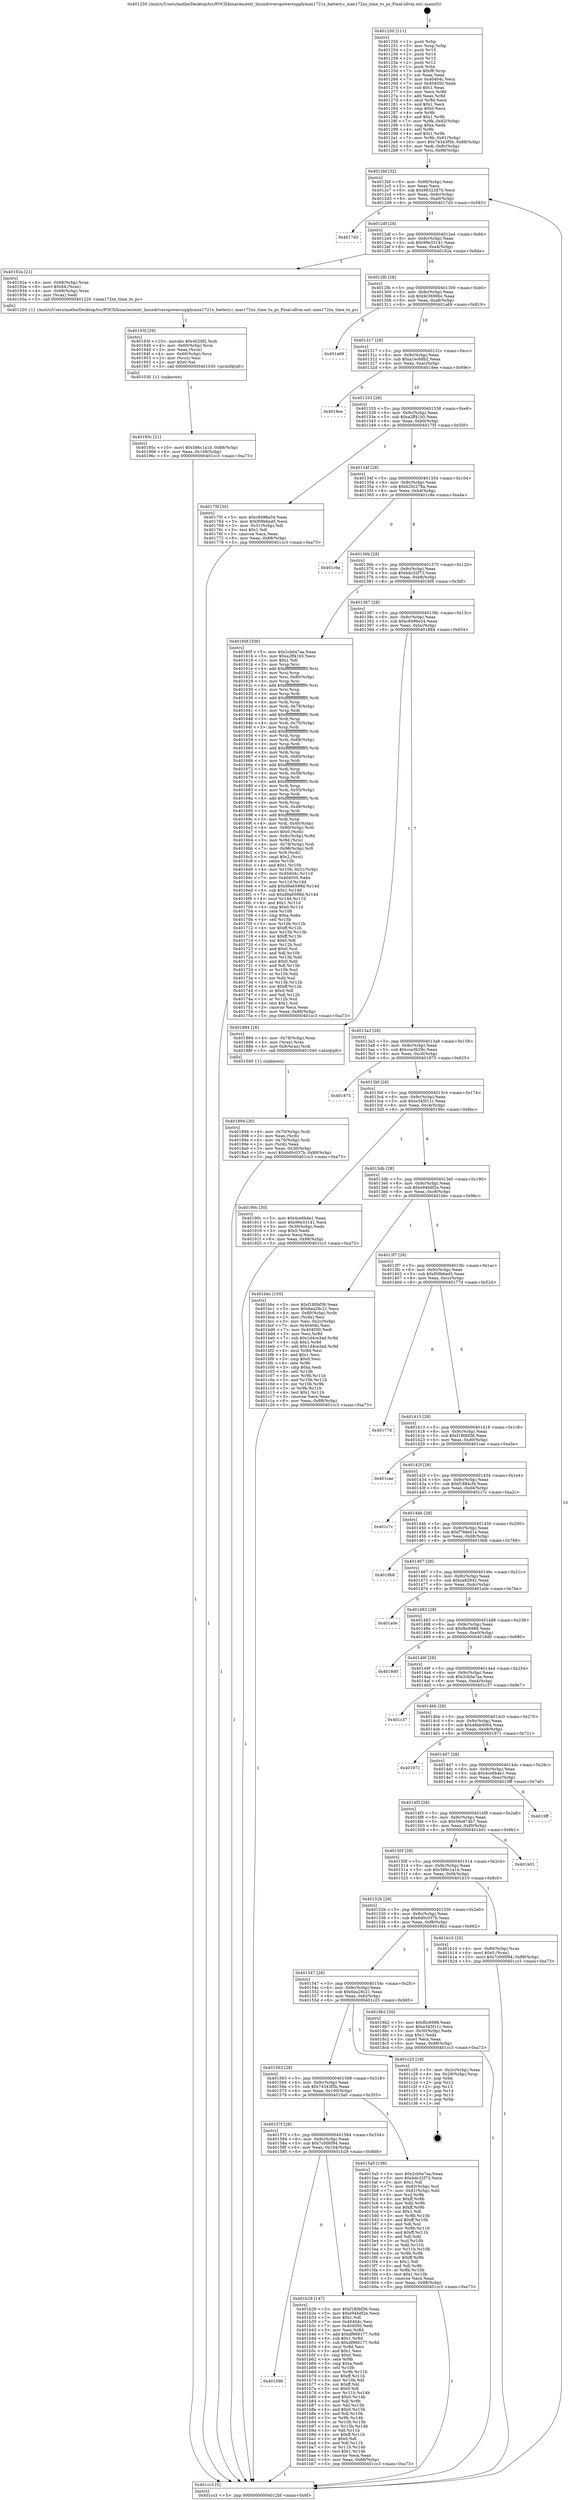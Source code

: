 digraph "0x401250" {
  label = "0x401250 (/mnt/c/Users/mathe/Desktop/tcc/POCII/binaries/extr_linuxdriverspowersupplymax1721x_battery.c_max172xx_time_to_ps_Final-ollvm.out::main(0))"
  labelloc = "t"
  node[shape=record]

  Entry [label="",width=0.3,height=0.3,shape=circle,fillcolor=black,style=filled]
  "0x4012bf" [label="{
     0x4012bf [32]\l
     | [instrs]\l
     &nbsp;&nbsp;0x4012bf \<+6\>: mov -0x88(%rbp),%eax\l
     &nbsp;&nbsp;0x4012c5 \<+2\>: mov %eax,%ecx\l
     &nbsp;&nbsp;0x4012c7 \<+6\>: sub $0x98322d70,%ecx\l
     &nbsp;&nbsp;0x4012cd \<+6\>: mov %eax,-0x9c(%rbp)\l
     &nbsp;&nbsp;0x4012d3 \<+6\>: mov %ecx,-0xa0(%rbp)\l
     &nbsp;&nbsp;0x4012d9 \<+6\>: je 00000000004017d3 \<main+0x583\>\l
  }"]
  "0x4017d3" [label="{
     0x4017d3\l
  }", style=dashed]
  "0x4012df" [label="{
     0x4012df [28]\l
     | [instrs]\l
     &nbsp;&nbsp;0x4012df \<+5\>: jmp 00000000004012e4 \<main+0x94\>\l
     &nbsp;&nbsp;0x4012e4 \<+6\>: mov -0x9c(%rbp),%eax\l
     &nbsp;&nbsp;0x4012ea \<+5\>: sub $0x99e33141,%eax\l
     &nbsp;&nbsp;0x4012ef \<+6\>: mov %eax,-0xa4(%rbp)\l
     &nbsp;&nbsp;0x4012f5 \<+6\>: je 000000000040192a \<main+0x6da\>\l
  }"]
  Exit [label="",width=0.3,height=0.3,shape=circle,fillcolor=black,style=filled,peripheries=2]
  "0x40192a" [label="{
     0x40192a [21]\l
     | [instrs]\l
     &nbsp;&nbsp;0x40192a \<+4\>: mov -0x68(%rbp),%rax\l
     &nbsp;&nbsp;0x40192e \<+6\>: movl $0x64,(%rax)\l
     &nbsp;&nbsp;0x401934 \<+4\>: mov -0x68(%rbp),%rax\l
     &nbsp;&nbsp;0x401938 \<+2\>: mov (%rax),%edi\l
     &nbsp;&nbsp;0x40193a \<+5\>: call 0000000000401220 \<max172xx_time_to_ps\>\l
     | [calls]\l
     &nbsp;&nbsp;0x401220 \{1\} (/mnt/c/Users/mathe/Desktop/tcc/POCII/binaries/extr_linuxdriverspowersupplymax1721x_battery.c_max172xx_time_to_ps_Final-ollvm.out::max172xx_time_to_ps)\l
  }"]
  "0x4012fb" [label="{
     0x4012fb [28]\l
     | [instrs]\l
     &nbsp;&nbsp;0x4012fb \<+5\>: jmp 0000000000401300 \<main+0xb0\>\l
     &nbsp;&nbsp;0x401300 \<+6\>: mov -0x9c(%rbp),%eax\l
     &nbsp;&nbsp;0x401306 \<+5\>: sub $0x9c3690bc,%eax\l
     &nbsp;&nbsp;0x40130b \<+6\>: mov %eax,-0xa8(%rbp)\l
     &nbsp;&nbsp;0x401311 \<+6\>: je 0000000000401a69 \<main+0x819\>\l
  }"]
  "0x40159b" [label="{
     0x40159b\l
  }", style=dashed]
  "0x401a69" [label="{
     0x401a69\l
  }", style=dashed]
  "0x401317" [label="{
     0x401317 [28]\l
     | [instrs]\l
     &nbsp;&nbsp;0x401317 \<+5\>: jmp 000000000040131c \<main+0xcc\>\l
     &nbsp;&nbsp;0x40131c \<+6\>: mov -0x9c(%rbp),%eax\l
     &nbsp;&nbsp;0x401322 \<+5\>: sub $0xa1ec68b2,%eax\l
     &nbsp;&nbsp;0x401327 \<+6\>: mov %eax,-0xac(%rbp)\l
     &nbsp;&nbsp;0x40132d \<+6\>: je 00000000004018ee \<main+0x69e\>\l
  }"]
  "0x401b29" [label="{
     0x401b29 [147]\l
     | [instrs]\l
     &nbsp;&nbsp;0x401b29 \<+5\>: mov $0xf180bf36,%eax\l
     &nbsp;&nbsp;0x401b2e \<+5\>: mov $0xe94bdf2e,%ecx\l
     &nbsp;&nbsp;0x401b33 \<+2\>: mov $0x1,%dl\l
     &nbsp;&nbsp;0x401b35 \<+7\>: mov 0x40404c,%esi\l
     &nbsp;&nbsp;0x401b3c \<+7\>: mov 0x404050,%edi\l
     &nbsp;&nbsp;0x401b43 \<+3\>: mov %esi,%r8d\l
     &nbsp;&nbsp;0x401b46 \<+7\>: add $0xdf968177,%r8d\l
     &nbsp;&nbsp;0x401b4d \<+4\>: sub $0x1,%r8d\l
     &nbsp;&nbsp;0x401b51 \<+7\>: sub $0xdf968177,%r8d\l
     &nbsp;&nbsp;0x401b58 \<+4\>: imul %r8d,%esi\l
     &nbsp;&nbsp;0x401b5c \<+3\>: and $0x1,%esi\l
     &nbsp;&nbsp;0x401b5f \<+3\>: cmp $0x0,%esi\l
     &nbsp;&nbsp;0x401b62 \<+4\>: sete %r9b\l
     &nbsp;&nbsp;0x401b66 \<+3\>: cmp $0xa,%edi\l
     &nbsp;&nbsp;0x401b69 \<+4\>: setl %r10b\l
     &nbsp;&nbsp;0x401b6d \<+3\>: mov %r9b,%r11b\l
     &nbsp;&nbsp;0x401b70 \<+4\>: xor $0xff,%r11b\l
     &nbsp;&nbsp;0x401b74 \<+3\>: mov %r10b,%bl\l
     &nbsp;&nbsp;0x401b77 \<+3\>: xor $0xff,%bl\l
     &nbsp;&nbsp;0x401b7a \<+3\>: xor $0x0,%dl\l
     &nbsp;&nbsp;0x401b7d \<+3\>: mov %r11b,%r14b\l
     &nbsp;&nbsp;0x401b80 \<+4\>: and $0x0,%r14b\l
     &nbsp;&nbsp;0x401b84 \<+3\>: and %dl,%r9b\l
     &nbsp;&nbsp;0x401b87 \<+3\>: mov %bl,%r15b\l
     &nbsp;&nbsp;0x401b8a \<+4\>: and $0x0,%r15b\l
     &nbsp;&nbsp;0x401b8e \<+3\>: and %dl,%r10b\l
     &nbsp;&nbsp;0x401b91 \<+3\>: or %r9b,%r14b\l
     &nbsp;&nbsp;0x401b94 \<+3\>: or %r10b,%r15b\l
     &nbsp;&nbsp;0x401b97 \<+3\>: xor %r15b,%r14b\l
     &nbsp;&nbsp;0x401b9a \<+3\>: or %bl,%r11b\l
     &nbsp;&nbsp;0x401b9d \<+4\>: xor $0xff,%r11b\l
     &nbsp;&nbsp;0x401ba1 \<+3\>: or $0x0,%dl\l
     &nbsp;&nbsp;0x401ba4 \<+3\>: and %dl,%r11b\l
     &nbsp;&nbsp;0x401ba7 \<+3\>: or %r11b,%r14b\l
     &nbsp;&nbsp;0x401baa \<+4\>: test $0x1,%r14b\l
     &nbsp;&nbsp;0x401bae \<+3\>: cmovne %ecx,%eax\l
     &nbsp;&nbsp;0x401bb1 \<+6\>: mov %eax,-0x88(%rbp)\l
     &nbsp;&nbsp;0x401bb7 \<+5\>: jmp 0000000000401cc3 \<main+0xa73\>\l
  }"]
  "0x4018ee" [label="{
     0x4018ee\l
  }", style=dashed]
  "0x401333" [label="{
     0x401333 [28]\l
     | [instrs]\l
     &nbsp;&nbsp;0x401333 \<+5\>: jmp 0000000000401338 \<main+0xe8\>\l
     &nbsp;&nbsp;0x401338 \<+6\>: mov -0x9c(%rbp),%eax\l
     &nbsp;&nbsp;0x40133e \<+5\>: sub $0xa2ff41b5,%eax\l
     &nbsp;&nbsp;0x401343 \<+6\>: mov %eax,-0xb0(%rbp)\l
     &nbsp;&nbsp;0x401349 \<+6\>: je 000000000040175f \<main+0x50f\>\l
  }"]
  "0x40195c" [label="{
     0x40195c [21]\l
     | [instrs]\l
     &nbsp;&nbsp;0x40195c \<+10\>: movl $0x586c1a1b,-0x88(%rbp)\l
     &nbsp;&nbsp;0x401966 \<+6\>: mov %eax,-0x108(%rbp)\l
     &nbsp;&nbsp;0x40196c \<+5\>: jmp 0000000000401cc3 \<main+0xa73\>\l
  }"]
  "0x40175f" [label="{
     0x40175f [30]\l
     | [instrs]\l
     &nbsp;&nbsp;0x40175f \<+5\>: mov $0xc8496e34,%eax\l
     &nbsp;&nbsp;0x401764 \<+5\>: mov $0xf09b6ad5,%ecx\l
     &nbsp;&nbsp;0x401769 \<+3\>: mov -0x31(%rbp),%dl\l
     &nbsp;&nbsp;0x40176c \<+3\>: test $0x1,%dl\l
     &nbsp;&nbsp;0x40176f \<+3\>: cmovne %ecx,%eax\l
     &nbsp;&nbsp;0x401772 \<+6\>: mov %eax,-0x88(%rbp)\l
     &nbsp;&nbsp;0x401778 \<+5\>: jmp 0000000000401cc3 \<main+0xa73\>\l
  }"]
  "0x40134f" [label="{
     0x40134f [28]\l
     | [instrs]\l
     &nbsp;&nbsp;0x40134f \<+5\>: jmp 0000000000401354 \<main+0x104\>\l
     &nbsp;&nbsp;0x401354 \<+6\>: mov -0x9c(%rbp),%eax\l
     &nbsp;&nbsp;0x40135a \<+5\>: sub $0xb20c278a,%eax\l
     &nbsp;&nbsp;0x40135f \<+6\>: mov %eax,-0xb4(%rbp)\l
     &nbsp;&nbsp;0x401365 \<+6\>: je 0000000000401c9a \<main+0xa4a\>\l
  }"]
  "0x40193f" [label="{
     0x40193f [29]\l
     | [instrs]\l
     &nbsp;&nbsp;0x40193f \<+10\>: movabs $0x4020f2,%rdi\l
     &nbsp;&nbsp;0x401949 \<+4\>: mov -0x60(%rbp),%rcx\l
     &nbsp;&nbsp;0x40194d \<+2\>: mov %eax,(%rcx)\l
     &nbsp;&nbsp;0x40194f \<+4\>: mov -0x60(%rbp),%rcx\l
     &nbsp;&nbsp;0x401953 \<+2\>: mov (%rcx),%esi\l
     &nbsp;&nbsp;0x401955 \<+2\>: mov $0x0,%al\l
     &nbsp;&nbsp;0x401957 \<+5\>: call 0000000000401030 \<printf@plt\>\l
     | [calls]\l
     &nbsp;&nbsp;0x401030 \{1\} (unknown)\l
  }"]
  "0x401c9a" [label="{
     0x401c9a\l
  }", style=dashed]
  "0x40136b" [label="{
     0x40136b [28]\l
     | [instrs]\l
     &nbsp;&nbsp;0x40136b \<+5\>: jmp 0000000000401370 \<main+0x120\>\l
     &nbsp;&nbsp;0x401370 \<+6\>: mov -0x9c(%rbp),%eax\l
     &nbsp;&nbsp;0x401376 \<+5\>: sub $0xbdc32f73,%eax\l
     &nbsp;&nbsp;0x40137b \<+6\>: mov %eax,-0xb8(%rbp)\l
     &nbsp;&nbsp;0x401381 \<+6\>: je 000000000040160f \<main+0x3bf\>\l
  }"]
  "0x401894" [label="{
     0x401894 [30]\l
     | [instrs]\l
     &nbsp;&nbsp;0x401894 \<+4\>: mov -0x70(%rbp),%rdi\l
     &nbsp;&nbsp;0x401898 \<+2\>: mov %eax,(%rdi)\l
     &nbsp;&nbsp;0x40189a \<+4\>: mov -0x70(%rbp),%rdi\l
     &nbsp;&nbsp;0x40189e \<+2\>: mov (%rdi),%eax\l
     &nbsp;&nbsp;0x4018a0 \<+3\>: mov %eax,-0x30(%rbp)\l
     &nbsp;&nbsp;0x4018a3 \<+10\>: movl $0x6d0c037b,-0x88(%rbp)\l
     &nbsp;&nbsp;0x4018ad \<+5\>: jmp 0000000000401cc3 \<main+0xa73\>\l
  }"]
  "0x40160f" [label="{
     0x40160f [336]\l
     | [instrs]\l
     &nbsp;&nbsp;0x40160f \<+5\>: mov $0x2cb0a7aa,%eax\l
     &nbsp;&nbsp;0x401614 \<+5\>: mov $0xa2ff41b5,%ecx\l
     &nbsp;&nbsp;0x401619 \<+2\>: mov $0x1,%dl\l
     &nbsp;&nbsp;0x40161b \<+3\>: mov %rsp,%rsi\l
     &nbsp;&nbsp;0x40161e \<+4\>: add $0xfffffffffffffff0,%rsi\l
     &nbsp;&nbsp;0x401622 \<+3\>: mov %rsi,%rsp\l
     &nbsp;&nbsp;0x401625 \<+4\>: mov %rsi,-0x80(%rbp)\l
     &nbsp;&nbsp;0x401629 \<+3\>: mov %rsp,%rsi\l
     &nbsp;&nbsp;0x40162c \<+4\>: add $0xfffffffffffffff0,%rsi\l
     &nbsp;&nbsp;0x401630 \<+3\>: mov %rsi,%rsp\l
     &nbsp;&nbsp;0x401633 \<+3\>: mov %rsp,%rdi\l
     &nbsp;&nbsp;0x401636 \<+4\>: add $0xfffffffffffffff0,%rdi\l
     &nbsp;&nbsp;0x40163a \<+3\>: mov %rdi,%rsp\l
     &nbsp;&nbsp;0x40163d \<+4\>: mov %rdi,-0x78(%rbp)\l
     &nbsp;&nbsp;0x401641 \<+3\>: mov %rsp,%rdi\l
     &nbsp;&nbsp;0x401644 \<+4\>: add $0xfffffffffffffff0,%rdi\l
     &nbsp;&nbsp;0x401648 \<+3\>: mov %rdi,%rsp\l
     &nbsp;&nbsp;0x40164b \<+4\>: mov %rdi,-0x70(%rbp)\l
     &nbsp;&nbsp;0x40164f \<+3\>: mov %rsp,%rdi\l
     &nbsp;&nbsp;0x401652 \<+4\>: add $0xfffffffffffffff0,%rdi\l
     &nbsp;&nbsp;0x401656 \<+3\>: mov %rdi,%rsp\l
     &nbsp;&nbsp;0x401659 \<+4\>: mov %rdi,-0x68(%rbp)\l
     &nbsp;&nbsp;0x40165d \<+3\>: mov %rsp,%rdi\l
     &nbsp;&nbsp;0x401660 \<+4\>: add $0xfffffffffffffff0,%rdi\l
     &nbsp;&nbsp;0x401664 \<+3\>: mov %rdi,%rsp\l
     &nbsp;&nbsp;0x401667 \<+4\>: mov %rdi,-0x60(%rbp)\l
     &nbsp;&nbsp;0x40166b \<+3\>: mov %rsp,%rdi\l
     &nbsp;&nbsp;0x40166e \<+4\>: add $0xfffffffffffffff0,%rdi\l
     &nbsp;&nbsp;0x401672 \<+3\>: mov %rdi,%rsp\l
     &nbsp;&nbsp;0x401675 \<+4\>: mov %rdi,-0x58(%rbp)\l
     &nbsp;&nbsp;0x401679 \<+3\>: mov %rsp,%rdi\l
     &nbsp;&nbsp;0x40167c \<+4\>: add $0xfffffffffffffff0,%rdi\l
     &nbsp;&nbsp;0x401680 \<+3\>: mov %rdi,%rsp\l
     &nbsp;&nbsp;0x401683 \<+4\>: mov %rdi,-0x50(%rbp)\l
     &nbsp;&nbsp;0x401687 \<+3\>: mov %rsp,%rdi\l
     &nbsp;&nbsp;0x40168a \<+4\>: add $0xfffffffffffffff0,%rdi\l
     &nbsp;&nbsp;0x40168e \<+3\>: mov %rdi,%rsp\l
     &nbsp;&nbsp;0x401691 \<+4\>: mov %rdi,-0x48(%rbp)\l
     &nbsp;&nbsp;0x401695 \<+3\>: mov %rsp,%rdi\l
     &nbsp;&nbsp;0x401698 \<+4\>: add $0xfffffffffffffff0,%rdi\l
     &nbsp;&nbsp;0x40169c \<+3\>: mov %rdi,%rsp\l
     &nbsp;&nbsp;0x40169f \<+4\>: mov %rdi,-0x40(%rbp)\l
     &nbsp;&nbsp;0x4016a3 \<+4\>: mov -0x80(%rbp),%rdi\l
     &nbsp;&nbsp;0x4016a7 \<+6\>: movl $0x0,(%rdi)\l
     &nbsp;&nbsp;0x4016ad \<+7\>: mov -0x8c(%rbp),%r8d\l
     &nbsp;&nbsp;0x4016b4 \<+3\>: mov %r8d,(%rsi)\l
     &nbsp;&nbsp;0x4016b7 \<+4\>: mov -0x78(%rbp),%rdi\l
     &nbsp;&nbsp;0x4016bb \<+7\>: mov -0x98(%rbp),%r9\l
     &nbsp;&nbsp;0x4016c2 \<+3\>: mov %r9,(%rdi)\l
     &nbsp;&nbsp;0x4016c5 \<+3\>: cmpl $0x2,(%rsi)\l
     &nbsp;&nbsp;0x4016c8 \<+4\>: setne %r10b\l
     &nbsp;&nbsp;0x4016cc \<+4\>: and $0x1,%r10b\l
     &nbsp;&nbsp;0x4016d0 \<+4\>: mov %r10b,-0x31(%rbp)\l
     &nbsp;&nbsp;0x4016d4 \<+8\>: mov 0x40404c,%r11d\l
     &nbsp;&nbsp;0x4016dc \<+7\>: mov 0x404050,%ebx\l
     &nbsp;&nbsp;0x4016e3 \<+3\>: mov %r11d,%r14d\l
     &nbsp;&nbsp;0x4016e6 \<+7\>: add $0xd9a6598d,%r14d\l
     &nbsp;&nbsp;0x4016ed \<+4\>: sub $0x1,%r14d\l
     &nbsp;&nbsp;0x4016f1 \<+7\>: sub $0xd9a6598d,%r14d\l
     &nbsp;&nbsp;0x4016f8 \<+4\>: imul %r14d,%r11d\l
     &nbsp;&nbsp;0x4016fc \<+4\>: and $0x1,%r11d\l
     &nbsp;&nbsp;0x401700 \<+4\>: cmp $0x0,%r11d\l
     &nbsp;&nbsp;0x401704 \<+4\>: sete %r10b\l
     &nbsp;&nbsp;0x401708 \<+3\>: cmp $0xa,%ebx\l
     &nbsp;&nbsp;0x40170b \<+4\>: setl %r15b\l
     &nbsp;&nbsp;0x40170f \<+3\>: mov %r10b,%r12b\l
     &nbsp;&nbsp;0x401712 \<+4\>: xor $0xff,%r12b\l
     &nbsp;&nbsp;0x401716 \<+3\>: mov %r15b,%r13b\l
     &nbsp;&nbsp;0x401719 \<+4\>: xor $0xff,%r13b\l
     &nbsp;&nbsp;0x40171d \<+3\>: xor $0x0,%dl\l
     &nbsp;&nbsp;0x401720 \<+3\>: mov %r12b,%sil\l
     &nbsp;&nbsp;0x401723 \<+4\>: and $0x0,%sil\l
     &nbsp;&nbsp;0x401727 \<+3\>: and %dl,%r10b\l
     &nbsp;&nbsp;0x40172a \<+3\>: mov %r13b,%dil\l
     &nbsp;&nbsp;0x40172d \<+4\>: and $0x0,%dil\l
     &nbsp;&nbsp;0x401731 \<+3\>: and %dl,%r15b\l
     &nbsp;&nbsp;0x401734 \<+3\>: or %r10b,%sil\l
     &nbsp;&nbsp;0x401737 \<+3\>: or %r15b,%dil\l
     &nbsp;&nbsp;0x40173a \<+3\>: xor %dil,%sil\l
     &nbsp;&nbsp;0x40173d \<+3\>: or %r13b,%r12b\l
     &nbsp;&nbsp;0x401740 \<+4\>: xor $0xff,%r12b\l
     &nbsp;&nbsp;0x401744 \<+3\>: or $0x0,%dl\l
     &nbsp;&nbsp;0x401747 \<+3\>: and %dl,%r12b\l
     &nbsp;&nbsp;0x40174a \<+3\>: or %r12b,%sil\l
     &nbsp;&nbsp;0x40174d \<+4\>: test $0x1,%sil\l
     &nbsp;&nbsp;0x401751 \<+3\>: cmovne %ecx,%eax\l
     &nbsp;&nbsp;0x401754 \<+6\>: mov %eax,-0x88(%rbp)\l
     &nbsp;&nbsp;0x40175a \<+5\>: jmp 0000000000401cc3 \<main+0xa73\>\l
  }"]
  "0x401387" [label="{
     0x401387 [28]\l
     | [instrs]\l
     &nbsp;&nbsp;0x401387 \<+5\>: jmp 000000000040138c \<main+0x13c\>\l
     &nbsp;&nbsp;0x40138c \<+6\>: mov -0x9c(%rbp),%eax\l
     &nbsp;&nbsp;0x401392 \<+5\>: sub $0xc8496e34,%eax\l
     &nbsp;&nbsp;0x401397 \<+6\>: mov %eax,-0xbc(%rbp)\l
     &nbsp;&nbsp;0x40139d \<+6\>: je 0000000000401884 \<main+0x634\>\l
  }"]
  "0x401250" [label="{
     0x401250 [111]\l
     | [instrs]\l
     &nbsp;&nbsp;0x401250 \<+1\>: push %rbp\l
     &nbsp;&nbsp;0x401251 \<+3\>: mov %rsp,%rbp\l
     &nbsp;&nbsp;0x401254 \<+2\>: push %r15\l
     &nbsp;&nbsp;0x401256 \<+2\>: push %r14\l
     &nbsp;&nbsp;0x401258 \<+2\>: push %r13\l
     &nbsp;&nbsp;0x40125a \<+2\>: push %r12\l
     &nbsp;&nbsp;0x40125c \<+1\>: push %rbx\l
     &nbsp;&nbsp;0x40125d \<+7\>: sub $0xf8,%rsp\l
     &nbsp;&nbsp;0x401264 \<+2\>: xor %eax,%eax\l
     &nbsp;&nbsp;0x401266 \<+7\>: mov 0x40404c,%ecx\l
     &nbsp;&nbsp;0x40126d \<+7\>: mov 0x404050,%edx\l
     &nbsp;&nbsp;0x401274 \<+3\>: sub $0x1,%eax\l
     &nbsp;&nbsp;0x401277 \<+3\>: mov %ecx,%r8d\l
     &nbsp;&nbsp;0x40127a \<+3\>: add %eax,%r8d\l
     &nbsp;&nbsp;0x40127d \<+4\>: imul %r8d,%ecx\l
     &nbsp;&nbsp;0x401281 \<+3\>: and $0x1,%ecx\l
     &nbsp;&nbsp;0x401284 \<+3\>: cmp $0x0,%ecx\l
     &nbsp;&nbsp;0x401287 \<+4\>: sete %r9b\l
     &nbsp;&nbsp;0x40128b \<+4\>: and $0x1,%r9b\l
     &nbsp;&nbsp;0x40128f \<+7\>: mov %r9b,-0x82(%rbp)\l
     &nbsp;&nbsp;0x401296 \<+3\>: cmp $0xa,%edx\l
     &nbsp;&nbsp;0x401299 \<+4\>: setl %r9b\l
     &nbsp;&nbsp;0x40129d \<+4\>: and $0x1,%r9b\l
     &nbsp;&nbsp;0x4012a1 \<+7\>: mov %r9b,-0x81(%rbp)\l
     &nbsp;&nbsp;0x4012a8 \<+10\>: movl $0x74343f5b,-0x88(%rbp)\l
     &nbsp;&nbsp;0x4012b2 \<+6\>: mov %edi,-0x8c(%rbp)\l
     &nbsp;&nbsp;0x4012b8 \<+7\>: mov %rsi,-0x98(%rbp)\l
  }"]
  "0x401884" [label="{
     0x401884 [16]\l
     | [instrs]\l
     &nbsp;&nbsp;0x401884 \<+4\>: mov -0x78(%rbp),%rax\l
     &nbsp;&nbsp;0x401888 \<+3\>: mov (%rax),%rax\l
     &nbsp;&nbsp;0x40188b \<+4\>: mov 0x8(%rax),%rdi\l
     &nbsp;&nbsp;0x40188f \<+5\>: call 0000000000401040 \<atoi@plt\>\l
     | [calls]\l
     &nbsp;&nbsp;0x401040 \{1\} (unknown)\l
  }"]
  "0x4013a3" [label="{
     0x4013a3 [28]\l
     | [instrs]\l
     &nbsp;&nbsp;0x4013a3 \<+5\>: jmp 00000000004013a8 \<main+0x158\>\l
     &nbsp;&nbsp;0x4013a8 \<+6\>: mov -0x9c(%rbp),%eax\l
     &nbsp;&nbsp;0x4013ae \<+5\>: sub $0xcce3b29c,%eax\l
     &nbsp;&nbsp;0x4013b3 \<+6\>: mov %eax,-0xc0(%rbp)\l
     &nbsp;&nbsp;0x4013b9 \<+6\>: je 0000000000401875 \<main+0x625\>\l
  }"]
  "0x401cc3" [label="{
     0x401cc3 [5]\l
     | [instrs]\l
     &nbsp;&nbsp;0x401cc3 \<+5\>: jmp 00000000004012bf \<main+0x6f\>\l
  }"]
  "0x401875" [label="{
     0x401875\l
  }", style=dashed]
  "0x4013bf" [label="{
     0x4013bf [28]\l
     | [instrs]\l
     &nbsp;&nbsp;0x4013bf \<+5\>: jmp 00000000004013c4 \<main+0x174\>\l
     &nbsp;&nbsp;0x4013c4 \<+6\>: mov -0x9c(%rbp),%eax\l
     &nbsp;&nbsp;0x4013ca \<+5\>: sub $0xe345f11c,%eax\l
     &nbsp;&nbsp;0x4013cf \<+6\>: mov %eax,-0xc4(%rbp)\l
     &nbsp;&nbsp;0x4013d5 \<+6\>: je 000000000040190c \<main+0x6bc\>\l
  }"]
  "0x40157f" [label="{
     0x40157f [28]\l
     | [instrs]\l
     &nbsp;&nbsp;0x40157f \<+5\>: jmp 0000000000401584 \<main+0x334\>\l
     &nbsp;&nbsp;0x401584 \<+6\>: mov -0x9c(%rbp),%eax\l
     &nbsp;&nbsp;0x40158a \<+5\>: sub $0x7c000f94,%eax\l
     &nbsp;&nbsp;0x40158f \<+6\>: mov %eax,-0x104(%rbp)\l
     &nbsp;&nbsp;0x401595 \<+6\>: je 0000000000401b29 \<main+0x8d9\>\l
  }"]
  "0x40190c" [label="{
     0x40190c [30]\l
     | [instrs]\l
     &nbsp;&nbsp;0x40190c \<+5\>: mov $0x4ce6b4e1,%eax\l
     &nbsp;&nbsp;0x401911 \<+5\>: mov $0x99e33141,%ecx\l
     &nbsp;&nbsp;0x401916 \<+3\>: mov -0x30(%rbp),%edx\l
     &nbsp;&nbsp;0x401919 \<+3\>: cmp $0x0,%edx\l
     &nbsp;&nbsp;0x40191c \<+3\>: cmove %ecx,%eax\l
     &nbsp;&nbsp;0x40191f \<+6\>: mov %eax,-0x88(%rbp)\l
     &nbsp;&nbsp;0x401925 \<+5\>: jmp 0000000000401cc3 \<main+0xa73\>\l
  }"]
  "0x4013db" [label="{
     0x4013db [28]\l
     | [instrs]\l
     &nbsp;&nbsp;0x4013db \<+5\>: jmp 00000000004013e0 \<main+0x190\>\l
     &nbsp;&nbsp;0x4013e0 \<+6\>: mov -0x9c(%rbp),%eax\l
     &nbsp;&nbsp;0x4013e6 \<+5\>: sub $0xe94bdf2e,%eax\l
     &nbsp;&nbsp;0x4013eb \<+6\>: mov %eax,-0xc8(%rbp)\l
     &nbsp;&nbsp;0x4013f1 \<+6\>: je 0000000000401bbc \<main+0x96c\>\l
  }"]
  "0x4015a5" [label="{
     0x4015a5 [106]\l
     | [instrs]\l
     &nbsp;&nbsp;0x4015a5 \<+5\>: mov $0x2cb0a7aa,%eax\l
     &nbsp;&nbsp;0x4015aa \<+5\>: mov $0xbdc32f73,%ecx\l
     &nbsp;&nbsp;0x4015af \<+2\>: mov $0x1,%dl\l
     &nbsp;&nbsp;0x4015b1 \<+7\>: mov -0x82(%rbp),%sil\l
     &nbsp;&nbsp;0x4015b8 \<+7\>: mov -0x81(%rbp),%dil\l
     &nbsp;&nbsp;0x4015bf \<+3\>: mov %sil,%r8b\l
     &nbsp;&nbsp;0x4015c2 \<+4\>: xor $0xff,%r8b\l
     &nbsp;&nbsp;0x4015c6 \<+3\>: mov %dil,%r9b\l
     &nbsp;&nbsp;0x4015c9 \<+4\>: xor $0xff,%r9b\l
     &nbsp;&nbsp;0x4015cd \<+3\>: xor $0x1,%dl\l
     &nbsp;&nbsp;0x4015d0 \<+3\>: mov %r8b,%r10b\l
     &nbsp;&nbsp;0x4015d3 \<+4\>: and $0xff,%r10b\l
     &nbsp;&nbsp;0x4015d7 \<+3\>: and %dl,%sil\l
     &nbsp;&nbsp;0x4015da \<+3\>: mov %r9b,%r11b\l
     &nbsp;&nbsp;0x4015dd \<+4\>: and $0xff,%r11b\l
     &nbsp;&nbsp;0x4015e1 \<+3\>: and %dl,%dil\l
     &nbsp;&nbsp;0x4015e4 \<+3\>: or %sil,%r10b\l
     &nbsp;&nbsp;0x4015e7 \<+3\>: or %dil,%r11b\l
     &nbsp;&nbsp;0x4015ea \<+3\>: xor %r11b,%r10b\l
     &nbsp;&nbsp;0x4015ed \<+3\>: or %r9b,%r8b\l
     &nbsp;&nbsp;0x4015f0 \<+4\>: xor $0xff,%r8b\l
     &nbsp;&nbsp;0x4015f4 \<+3\>: or $0x1,%dl\l
     &nbsp;&nbsp;0x4015f7 \<+3\>: and %dl,%r8b\l
     &nbsp;&nbsp;0x4015fa \<+3\>: or %r8b,%r10b\l
     &nbsp;&nbsp;0x4015fd \<+4\>: test $0x1,%r10b\l
     &nbsp;&nbsp;0x401601 \<+3\>: cmovne %ecx,%eax\l
     &nbsp;&nbsp;0x401604 \<+6\>: mov %eax,-0x88(%rbp)\l
     &nbsp;&nbsp;0x40160a \<+5\>: jmp 0000000000401cc3 \<main+0xa73\>\l
  }"]
  "0x401bbc" [label="{
     0x401bbc [105]\l
     | [instrs]\l
     &nbsp;&nbsp;0x401bbc \<+5\>: mov $0xf180bf36,%eax\l
     &nbsp;&nbsp;0x401bc1 \<+5\>: mov $0x6ea28c21,%ecx\l
     &nbsp;&nbsp;0x401bc6 \<+4\>: mov -0x80(%rbp),%rdx\l
     &nbsp;&nbsp;0x401bca \<+2\>: mov (%rdx),%esi\l
     &nbsp;&nbsp;0x401bcc \<+3\>: mov %esi,-0x2c(%rbp)\l
     &nbsp;&nbsp;0x401bcf \<+7\>: mov 0x40404c,%esi\l
     &nbsp;&nbsp;0x401bd6 \<+7\>: mov 0x404050,%edi\l
     &nbsp;&nbsp;0x401bdd \<+3\>: mov %esi,%r8d\l
     &nbsp;&nbsp;0x401be0 \<+7\>: sub $0x1d4ce3ad,%r8d\l
     &nbsp;&nbsp;0x401be7 \<+4\>: sub $0x1,%r8d\l
     &nbsp;&nbsp;0x401beb \<+7\>: add $0x1d4ce3ad,%r8d\l
     &nbsp;&nbsp;0x401bf2 \<+4\>: imul %r8d,%esi\l
     &nbsp;&nbsp;0x401bf6 \<+3\>: and $0x1,%esi\l
     &nbsp;&nbsp;0x401bf9 \<+3\>: cmp $0x0,%esi\l
     &nbsp;&nbsp;0x401bfc \<+4\>: sete %r9b\l
     &nbsp;&nbsp;0x401c00 \<+3\>: cmp $0xa,%edi\l
     &nbsp;&nbsp;0x401c03 \<+4\>: setl %r10b\l
     &nbsp;&nbsp;0x401c07 \<+3\>: mov %r9b,%r11b\l
     &nbsp;&nbsp;0x401c0a \<+3\>: and %r10b,%r11b\l
     &nbsp;&nbsp;0x401c0d \<+3\>: xor %r10b,%r9b\l
     &nbsp;&nbsp;0x401c10 \<+3\>: or %r9b,%r11b\l
     &nbsp;&nbsp;0x401c13 \<+4\>: test $0x1,%r11b\l
     &nbsp;&nbsp;0x401c17 \<+3\>: cmovne %ecx,%eax\l
     &nbsp;&nbsp;0x401c1a \<+6\>: mov %eax,-0x88(%rbp)\l
     &nbsp;&nbsp;0x401c20 \<+5\>: jmp 0000000000401cc3 \<main+0xa73\>\l
  }"]
  "0x4013f7" [label="{
     0x4013f7 [28]\l
     | [instrs]\l
     &nbsp;&nbsp;0x4013f7 \<+5\>: jmp 00000000004013fc \<main+0x1ac\>\l
     &nbsp;&nbsp;0x4013fc \<+6\>: mov -0x9c(%rbp),%eax\l
     &nbsp;&nbsp;0x401402 \<+5\>: sub $0xf09b6ad5,%eax\l
     &nbsp;&nbsp;0x401407 \<+6\>: mov %eax,-0xcc(%rbp)\l
     &nbsp;&nbsp;0x40140d \<+6\>: je 000000000040177d \<main+0x52d\>\l
  }"]
  "0x401563" [label="{
     0x401563 [28]\l
     | [instrs]\l
     &nbsp;&nbsp;0x401563 \<+5\>: jmp 0000000000401568 \<main+0x318\>\l
     &nbsp;&nbsp;0x401568 \<+6\>: mov -0x9c(%rbp),%eax\l
     &nbsp;&nbsp;0x40156e \<+5\>: sub $0x74343f5b,%eax\l
     &nbsp;&nbsp;0x401573 \<+6\>: mov %eax,-0x100(%rbp)\l
     &nbsp;&nbsp;0x401579 \<+6\>: je 00000000004015a5 \<main+0x355\>\l
  }"]
  "0x40177d" [label="{
     0x40177d\l
  }", style=dashed]
  "0x401413" [label="{
     0x401413 [28]\l
     | [instrs]\l
     &nbsp;&nbsp;0x401413 \<+5\>: jmp 0000000000401418 \<main+0x1c8\>\l
     &nbsp;&nbsp;0x401418 \<+6\>: mov -0x9c(%rbp),%eax\l
     &nbsp;&nbsp;0x40141e \<+5\>: sub $0xf180bf36,%eax\l
     &nbsp;&nbsp;0x401423 \<+6\>: mov %eax,-0xd0(%rbp)\l
     &nbsp;&nbsp;0x401429 \<+6\>: je 0000000000401cae \<main+0xa5e\>\l
  }"]
  "0x401c25" [label="{
     0x401c25 [18]\l
     | [instrs]\l
     &nbsp;&nbsp;0x401c25 \<+3\>: mov -0x2c(%rbp),%eax\l
     &nbsp;&nbsp;0x401c28 \<+4\>: lea -0x28(%rbp),%rsp\l
     &nbsp;&nbsp;0x401c2c \<+1\>: pop %rbx\l
     &nbsp;&nbsp;0x401c2d \<+2\>: pop %r12\l
     &nbsp;&nbsp;0x401c2f \<+2\>: pop %r13\l
     &nbsp;&nbsp;0x401c31 \<+2\>: pop %r14\l
     &nbsp;&nbsp;0x401c33 \<+2\>: pop %r15\l
     &nbsp;&nbsp;0x401c35 \<+1\>: pop %rbp\l
     &nbsp;&nbsp;0x401c36 \<+1\>: ret\l
  }"]
  "0x401cae" [label="{
     0x401cae\l
  }", style=dashed]
  "0x40142f" [label="{
     0x40142f [28]\l
     | [instrs]\l
     &nbsp;&nbsp;0x40142f \<+5\>: jmp 0000000000401434 \<main+0x1e4\>\l
     &nbsp;&nbsp;0x401434 \<+6\>: mov -0x9c(%rbp),%eax\l
     &nbsp;&nbsp;0x40143a \<+5\>: sub $0xf1884cf4,%eax\l
     &nbsp;&nbsp;0x40143f \<+6\>: mov %eax,-0xd4(%rbp)\l
     &nbsp;&nbsp;0x401445 \<+6\>: je 0000000000401c7c \<main+0xa2c\>\l
  }"]
  "0x401547" [label="{
     0x401547 [28]\l
     | [instrs]\l
     &nbsp;&nbsp;0x401547 \<+5\>: jmp 000000000040154c \<main+0x2fc\>\l
     &nbsp;&nbsp;0x40154c \<+6\>: mov -0x9c(%rbp),%eax\l
     &nbsp;&nbsp;0x401552 \<+5\>: sub $0x6ea28c21,%eax\l
     &nbsp;&nbsp;0x401557 \<+6\>: mov %eax,-0xfc(%rbp)\l
     &nbsp;&nbsp;0x40155d \<+6\>: je 0000000000401c25 \<main+0x9d5\>\l
  }"]
  "0x401c7c" [label="{
     0x401c7c\l
  }", style=dashed]
  "0x40144b" [label="{
     0x40144b [28]\l
     | [instrs]\l
     &nbsp;&nbsp;0x40144b \<+5\>: jmp 0000000000401450 \<main+0x200\>\l
     &nbsp;&nbsp;0x401450 \<+6\>: mov -0x9c(%rbp),%eax\l
     &nbsp;&nbsp;0x401456 \<+5\>: sub $0xf79ded1a,%eax\l
     &nbsp;&nbsp;0x40145b \<+6\>: mov %eax,-0xd8(%rbp)\l
     &nbsp;&nbsp;0x401461 \<+6\>: je 00000000004019b8 \<main+0x768\>\l
  }"]
  "0x4018b2" [label="{
     0x4018b2 [30]\l
     | [instrs]\l
     &nbsp;&nbsp;0x4018b2 \<+5\>: mov $0xfbc6988,%eax\l
     &nbsp;&nbsp;0x4018b7 \<+5\>: mov $0xe345f11c,%ecx\l
     &nbsp;&nbsp;0x4018bc \<+3\>: mov -0x30(%rbp),%edx\l
     &nbsp;&nbsp;0x4018bf \<+3\>: cmp $0x1,%edx\l
     &nbsp;&nbsp;0x4018c2 \<+3\>: cmovl %ecx,%eax\l
     &nbsp;&nbsp;0x4018c5 \<+6\>: mov %eax,-0x88(%rbp)\l
     &nbsp;&nbsp;0x4018cb \<+5\>: jmp 0000000000401cc3 \<main+0xa73\>\l
  }"]
  "0x4019b8" [label="{
     0x4019b8\l
  }", style=dashed]
  "0x401467" [label="{
     0x401467 [28]\l
     | [instrs]\l
     &nbsp;&nbsp;0x401467 \<+5\>: jmp 000000000040146c \<main+0x21c\>\l
     &nbsp;&nbsp;0x40146c \<+6\>: mov -0x9c(%rbp),%eax\l
     &nbsp;&nbsp;0x401472 \<+5\>: sub $0xca82942,%eax\l
     &nbsp;&nbsp;0x401477 \<+6\>: mov %eax,-0xdc(%rbp)\l
     &nbsp;&nbsp;0x40147d \<+6\>: je 0000000000401a0e \<main+0x7be\>\l
  }"]
  "0x40152b" [label="{
     0x40152b [28]\l
     | [instrs]\l
     &nbsp;&nbsp;0x40152b \<+5\>: jmp 0000000000401530 \<main+0x2e0\>\l
     &nbsp;&nbsp;0x401530 \<+6\>: mov -0x9c(%rbp),%eax\l
     &nbsp;&nbsp;0x401536 \<+5\>: sub $0x6d0c037b,%eax\l
     &nbsp;&nbsp;0x40153b \<+6\>: mov %eax,-0xf8(%rbp)\l
     &nbsp;&nbsp;0x401541 \<+6\>: je 00000000004018b2 \<main+0x662\>\l
  }"]
  "0x401a0e" [label="{
     0x401a0e\l
  }", style=dashed]
  "0x401483" [label="{
     0x401483 [28]\l
     | [instrs]\l
     &nbsp;&nbsp;0x401483 \<+5\>: jmp 0000000000401488 \<main+0x238\>\l
     &nbsp;&nbsp;0x401488 \<+6\>: mov -0x9c(%rbp),%eax\l
     &nbsp;&nbsp;0x40148e \<+5\>: sub $0xfbc6988,%eax\l
     &nbsp;&nbsp;0x401493 \<+6\>: mov %eax,-0xe0(%rbp)\l
     &nbsp;&nbsp;0x401499 \<+6\>: je 00000000004018d0 \<main+0x680\>\l
  }"]
  "0x401b10" [label="{
     0x401b10 [25]\l
     | [instrs]\l
     &nbsp;&nbsp;0x401b10 \<+4\>: mov -0x80(%rbp),%rax\l
     &nbsp;&nbsp;0x401b14 \<+6\>: movl $0x0,(%rax)\l
     &nbsp;&nbsp;0x401b1a \<+10\>: movl $0x7c000f94,-0x88(%rbp)\l
     &nbsp;&nbsp;0x401b24 \<+5\>: jmp 0000000000401cc3 \<main+0xa73\>\l
  }"]
  "0x4018d0" [label="{
     0x4018d0\l
  }", style=dashed]
  "0x40149f" [label="{
     0x40149f [28]\l
     | [instrs]\l
     &nbsp;&nbsp;0x40149f \<+5\>: jmp 00000000004014a4 \<main+0x254\>\l
     &nbsp;&nbsp;0x4014a4 \<+6\>: mov -0x9c(%rbp),%eax\l
     &nbsp;&nbsp;0x4014aa \<+5\>: sub $0x2cb0a7aa,%eax\l
     &nbsp;&nbsp;0x4014af \<+6\>: mov %eax,-0xe4(%rbp)\l
     &nbsp;&nbsp;0x4014b5 \<+6\>: je 0000000000401c37 \<main+0x9e7\>\l
  }"]
  "0x40150f" [label="{
     0x40150f [28]\l
     | [instrs]\l
     &nbsp;&nbsp;0x40150f \<+5\>: jmp 0000000000401514 \<main+0x2c4\>\l
     &nbsp;&nbsp;0x401514 \<+6\>: mov -0x9c(%rbp),%eax\l
     &nbsp;&nbsp;0x40151a \<+5\>: sub $0x586c1a1b,%eax\l
     &nbsp;&nbsp;0x40151f \<+6\>: mov %eax,-0xf4(%rbp)\l
     &nbsp;&nbsp;0x401525 \<+6\>: je 0000000000401b10 \<main+0x8c0\>\l
  }"]
  "0x401c37" [label="{
     0x401c37\l
  }", style=dashed]
  "0x4014bb" [label="{
     0x4014bb [28]\l
     | [instrs]\l
     &nbsp;&nbsp;0x4014bb \<+5\>: jmp 00000000004014c0 \<main+0x270\>\l
     &nbsp;&nbsp;0x4014c0 \<+6\>: mov -0x9c(%rbp),%eax\l
     &nbsp;&nbsp;0x4014c6 \<+5\>: sub $0x48ab4064,%eax\l
     &nbsp;&nbsp;0x4014cb \<+6\>: mov %eax,-0xe8(%rbp)\l
     &nbsp;&nbsp;0x4014d1 \<+6\>: je 0000000000401971 \<main+0x721\>\l
  }"]
  "0x401b01" [label="{
     0x401b01\l
  }", style=dashed]
  "0x401971" [label="{
     0x401971\l
  }", style=dashed]
  "0x4014d7" [label="{
     0x4014d7 [28]\l
     | [instrs]\l
     &nbsp;&nbsp;0x4014d7 \<+5\>: jmp 00000000004014dc \<main+0x28c\>\l
     &nbsp;&nbsp;0x4014dc \<+6\>: mov -0x9c(%rbp),%eax\l
     &nbsp;&nbsp;0x4014e2 \<+5\>: sub $0x4ce6b4e1,%eax\l
     &nbsp;&nbsp;0x4014e7 \<+6\>: mov %eax,-0xec(%rbp)\l
     &nbsp;&nbsp;0x4014ed \<+6\>: je 00000000004019ff \<main+0x7af\>\l
  }"]
  "0x4014f3" [label="{
     0x4014f3 [28]\l
     | [instrs]\l
     &nbsp;&nbsp;0x4014f3 \<+5\>: jmp 00000000004014f8 \<main+0x2a8\>\l
     &nbsp;&nbsp;0x4014f8 \<+6\>: mov -0x9c(%rbp),%eax\l
     &nbsp;&nbsp;0x4014fe \<+5\>: sub $0x56e874b7,%eax\l
     &nbsp;&nbsp;0x401503 \<+6\>: mov %eax,-0xf0(%rbp)\l
     &nbsp;&nbsp;0x401509 \<+6\>: je 0000000000401b01 \<main+0x8b1\>\l
  }"]
  "0x4019ff" [label="{
     0x4019ff\l
  }", style=dashed]
  Entry -> "0x401250" [label=" 1"]
  "0x4012bf" -> "0x4017d3" [label=" 0"]
  "0x4012bf" -> "0x4012df" [label=" 11"]
  "0x401c25" -> Exit [label=" 1"]
  "0x4012df" -> "0x40192a" [label=" 1"]
  "0x4012df" -> "0x4012fb" [label=" 10"]
  "0x401bbc" -> "0x401cc3" [label=" 1"]
  "0x4012fb" -> "0x401a69" [label=" 0"]
  "0x4012fb" -> "0x401317" [label=" 10"]
  "0x401b29" -> "0x401cc3" [label=" 1"]
  "0x401317" -> "0x4018ee" [label=" 0"]
  "0x401317" -> "0x401333" [label=" 10"]
  "0x40157f" -> "0x40159b" [label=" 0"]
  "0x401333" -> "0x40175f" [label=" 1"]
  "0x401333" -> "0x40134f" [label=" 9"]
  "0x40157f" -> "0x401b29" [label=" 1"]
  "0x40134f" -> "0x401c9a" [label=" 0"]
  "0x40134f" -> "0x40136b" [label=" 9"]
  "0x401b10" -> "0x401cc3" [label=" 1"]
  "0x40136b" -> "0x40160f" [label=" 1"]
  "0x40136b" -> "0x401387" [label=" 8"]
  "0x40195c" -> "0x401cc3" [label=" 1"]
  "0x401387" -> "0x401884" [label=" 1"]
  "0x401387" -> "0x4013a3" [label=" 7"]
  "0x40192a" -> "0x40193f" [label=" 1"]
  "0x4013a3" -> "0x401875" [label=" 0"]
  "0x4013a3" -> "0x4013bf" [label=" 7"]
  "0x40190c" -> "0x401cc3" [label=" 1"]
  "0x4013bf" -> "0x40190c" [label=" 1"]
  "0x4013bf" -> "0x4013db" [label=" 6"]
  "0x4018b2" -> "0x401cc3" [label=" 1"]
  "0x4013db" -> "0x401bbc" [label=" 1"]
  "0x4013db" -> "0x4013f7" [label=" 5"]
  "0x401894" -> "0x401cc3" [label=" 1"]
  "0x4013f7" -> "0x40177d" [label=" 0"]
  "0x4013f7" -> "0x401413" [label=" 5"]
  "0x40175f" -> "0x401cc3" [label=" 1"]
  "0x401413" -> "0x401cae" [label=" 0"]
  "0x401413" -> "0x40142f" [label=" 5"]
  "0x40160f" -> "0x401cc3" [label=" 1"]
  "0x40142f" -> "0x401c7c" [label=" 0"]
  "0x40142f" -> "0x40144b" [label=" 5"]
  "0x401cc3" -> "0x4012bf" [label=" 10"]
  "0x40144b" -> "0x4019b8" [label=" 0"]
  "0x40144b" -> "0x401467" [label=" 5"]
  "0x401250" -> "0x4012bf" [label=" 1"]
  "0x401467" -> "0x401a0e" [label=" 0"]
  "0x401467" -> "0x401483" [label=" 5"]
  "0x401563" -> "0x40157f" [label=" 1"]
  "0x401483" -> "0x4018d0" [label=" 0"]
  "0x401483" -> "0x40149f" [label=" 5"]
  "0x401563" -> "0x4015a5" [label=" 1"]
  "0x40149f" -> "0x401c37" [label=" 0"]
  "0x40149f" -> "0x4014bb" [label=" 5"]
  "0x401547" -> "0x401563" [label=" 2"]
  "0x4014bb" -> "0x401971" [label=" 0"]
  "0x4014bb" -> "0x4014d7" [label=" 5"]
  "0x401547" -> "0x401c25" [label=" 1"]
  "0x4014d7" -> "0x4019ff" [label=" 0"]
  "0x4014d7" -> "0x4014f3" [label=" 5"]
  "0x40193f" -> "0x40195c" [label=" 1"]
  "0x4014f3" -> "0x401b01" [label=" 0"]
  "0x4014f3" -> "0x40150f" [label=" 5"]
  "0x401884" -> "0x401894" [label=" 1"]
  "0x40150f" -> "0x401b10" [label=" 1"]
  "0x40150f" -> "0x40152b" [label=" 4"]
  "0x4015a5" -> "0x401cc3" [label=" 1"]
  "0x40152b" -> "0x4018b2" [label=" 1"]
  "0x40152b" -> "0x401547" [label=" 3"]
}
